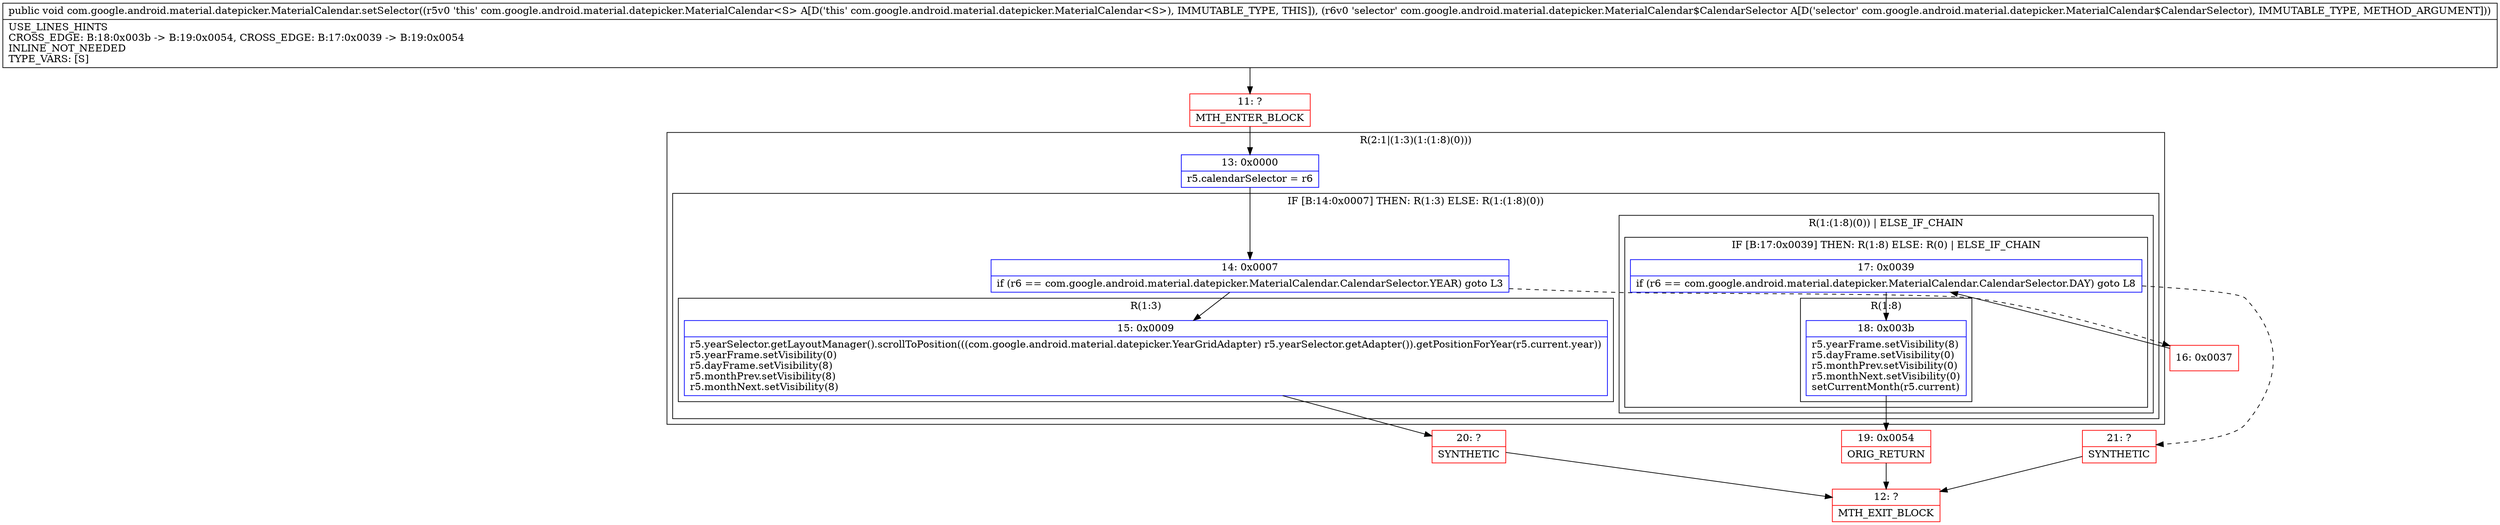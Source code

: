 digraph "CFG forcom.google.android.material.datepicker.MaterialCalendar.setSelector(Lcom\/google\/android\/material\/datepicker\/MaterialCalendar$CalendarSelector;)V" {
subgraph cluster_Region_1041025797 {
label = "R(2:1|(1:3)(1:(1:8)(0)))";
node [shape=record,color=blue];
Node_13 [shape=record,label="{13\:\ 0x0000|r5.calendarSelector = r6\l}"];
subgraph cluster_IfRegion_354629396 {
label = "IF [B:14:0x0007] THEN: R(1:3) ELSE: R(1:(1:8)(0))";
node [shape=record,color=blue];
Node_14 [shape=record,label="{14\:\ 0x0007|if (r6 == com.google.android.material.datepicker.MaterialCalendar.CalendarSelector.YEAR) goto L3\l}"];
subgraph cluster_Region_1591488404 {
label = "R(1:3)";
node [shape=record,color=blue];
Node_15 [shape=record,label="{15\:\ 0x0009|r5.yearSelector.getLayoutManager().scrollToPosition(((com.google.android.material.datepicker.YearGridAdapter) r5.yearSelector.getAdapter()).getPositionForYear(r5.current.year))\lr5.yearFrame.setVisibility(0)\lr5.dayFrame.setVisibility(8)\lr5.monthPrev.setVisibility(8)\lr5.monthNext.setVisibility(8)\l}"];
}
subgraph cluster_Region_51363590 {
label = "R(1:(1:8)(0)) | ELSE_IF_CHAIN\l";
node [shape=record,color=blue];
subgraph cluster_IfRegion_1535314049 {
label = "IF [B:17:0x0039] THEN: R(1:8) ELSE: R(0) | ELSE_IF_CHAIN\l";
node [shape=record,color=blue];
Node_17 [shape=record,label="{17\:\ 0x0039|if (r6 == com.google.android.material.datepicker.MaterialCalendar.CalendarSelector.DAY) goto L8\l}"];
subgraph cluster_Region_1460936562 {
label = "R(1:8)";
node [shape=record,color=blue];
Node_18 [shape=record,label="{18\:\ 0x003b|r5.yearFrame.setVisibility(8)\lr5.dayFrame.setVisibility(0)\lr5.monthPrev.setVisibility(0)\lr5.monthNext.setVisibility(0)\lsetCurrentMonth(r5.current)\l}"];
}
subgraph cluster_Region_1745562251 {
label = "R(0)";
node [shape=record,color=blue];
}
}
}
}
}
Node_11 [shape=record,color=red,label="{11\:\ ?|MTH_ENTER_BLOCK\l}"];
Node_20 [shape=record,color=red,label="{20\:\ ?|SYNTHETIC\l}"];
Node_12 [shape=record,color=red,label="{12\:\ ?|MTH_EXIT_BLOCK\l}"];
Node_16 [shape=record,color=red,label="{16\:\ 0x0037}"];
Node_19 [shape=record,color=red,label="{19\:\ 0x0054|ORIG_RETURN\l}"];
Node_21 [shape=record,color=red,label="{21\:\ ?|SYNTHETIC\l}"];
MethodNode[shape=record,label="{public void com.google.android.material.datepicker.MaterialCalendar.setSelector((r5v0 'this' com.google.android.material.datepicker.MaterialCalendar\<S\> A[D('this' com.google.android.material.datepicker.MaterialCalendar\<S\>), IMMUTABLE_TYPE, THIS]), (r6v0 'selector' com.google.android.material.datepicker.MaterialCalendar$CalendarSelector A[D('selector' com.google.android.material.datepicker.MaterialCalendar$CalendarSelector), IMMUTABLE_TYPE, METHOD_ARGUMENT]))  | USE_LINES_HINTS\lCROSS_EDGE: B:18:0x003b \-\> B:19:0x0054, CROSS_EDGE: B:17:0x0039 \-\> B:19:0x0054\lINLINE_NOT_NEEDED\lTYPE_VARS: [S]\l}"];
MethodNode -> Node_11;Node_13 -> Node_14;
Node_14 -> Node_15;
Node_14 -> Node_16[style=dashed];
Node_15 -> Node_20;
Node_17 -> Node_18;
Node_17 -> Node_21[style=dashed];
Node_18 -> Node_19;
Node_11 -> Node_13;
Node_20 -> Node_12;
Node_16 -> Node_17;
Node_19 -> Node_12;
Node_21 -> Node_12;
}

